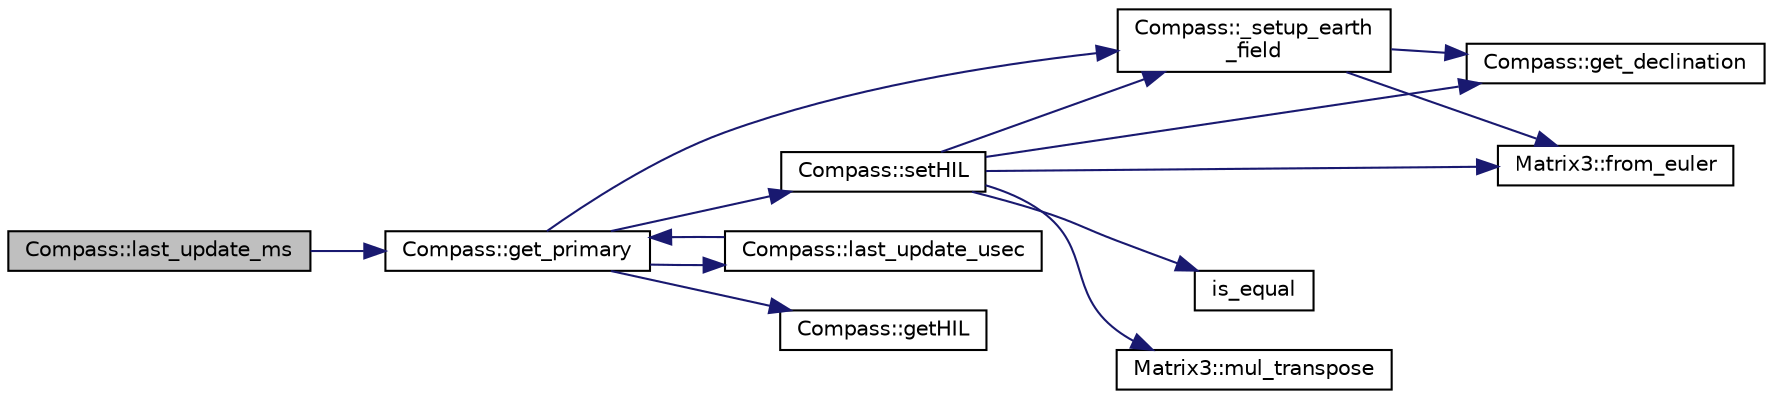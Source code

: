 digraph "Compass::last_update_ms"
{
 // INTERACTIVE_SVG=YES
  edge [fontname="Helvetica",fontsize="10",labelfontname="Helvetica",labelfontsize="10"];
  node [fontname="Helvetica",fontsize="10",shape=record];
  rankdir="LR";
  Node1 [label="Compass::last_update_ms",height=0.2,width=0.4,color="black", fillcolor="grey75", style="filled", fontcolor="black"];
  Node1 -> Node2 [color="midnightblue",fontsize="10",style="solid",fontname="Helvetica"];
  Node2 [label="Compass::get_primary",height=0.2,width=0.4,color="black", fillcolor="white", style="filled",URL="$classCompass.html#a0120c84cc915d5a34aafedc1ce3f5186"];
  Node2 -> Node3 [color="midnightblue",fontsize="10",style="solid",fontname="Helvetica"];
  Node3 [label="Compass::setHIL",height=0.2,width=0.4,color="black", fillcolor="white", style="filled",URL="$classCompass.html#a30a8fa22b1e7ee8eec8143732d40716d"];
  Node3 -> Node4 [color="midnightblue",fontsize="10",style="solid",fontname="Helvetica"];
  Node4 [label="Matrix3::from_euler",height=0.2,width=0.4,color="black", fillcolor="white", style="filled",URL="$classMatrix3.html#a62587bd216436f09f06b9e1330f84bc0"];
  Node3 -> Node5 [color="midnightblue",fontsize="10",style="solid",fontname="Helvetica"];
  Node5 [label="is_equal",height=0.2,width=0.4,color="black", fillcolor="white", style="filled",URL="$AP__Math_8cpp.html#accbd9f8bbc0adacd51efa66fad490c24"];
  Node3 -> Node6 [color="midnightblue",fontsize="10",style="solid",fontname="Helvetica"];
  Node6 [label="Compass::get_declination",height=0.2,width=0.4,color="black", fillcolor="white", style="filled",URL="$classCompass.html#a5051de1d15ee203600422235ab93c88c"];
  Node3 -> Node7 [color="midnightblue",fontsize="10",style="solid",fontname="Helvetica"];
  Node7 [label="Compass::_setup_earth\l_field",height=0.2,width=0.4,color="black", fillcolor="white", style="filled",URL="$classCompass.html#a0bc30e897c2c0c412120e1b1337bd1cb"];
  Node7 -> Node4 [color="midnightblue",fontsize="10",style="solid",fontname="Helvetica"];
  Node7 -> Node6 [color="midnightblue",fontsize="10",style="solid",fontname="Helvetica"];
  Node3 -> Node8 [color="midnightblue",fontsize="10",style="solid",fontname="Helvetica"];
  Node8 [label="Matrix3::mul_transpose",height=0.2,width=0.4,color="black", fillcolor="white", style="filled",URL="$classMatrix3.html#a3705734aec6b67d729011cd792d7398a"];
  Node2 -> Node9 [color="midnightblue",fontsize="10",style="solid",fontname="Helvetica"];
  Node9 [label="Compass::last_update_usec",height=0.2,width=0.4,color="black", fillcolor="white", style="filled",URL="$classCompass.html#a9600516e0dbde9186d3b14b3457af013"];
  Node9 -> Node2 [color="midnightblue",fontsize="10",style="solid",fontname="Helvetica"];
  Node2 -> Node10 [color="midnightblue",fontsize="10",style="solid",fontname="Helvetica"];
  Node10 [label="Compass::getHIL",height=0.2,width=0.4,color="black", fillcolor="white", style="filled",URL="$classCompass.html#a4d696bdfb4d2ab9f0646d413cb6a0ee4"];
  Node2 -> Node7 [color="midnightblue",fontsize="10",style="solid",fontname="Helvetica"];
}
